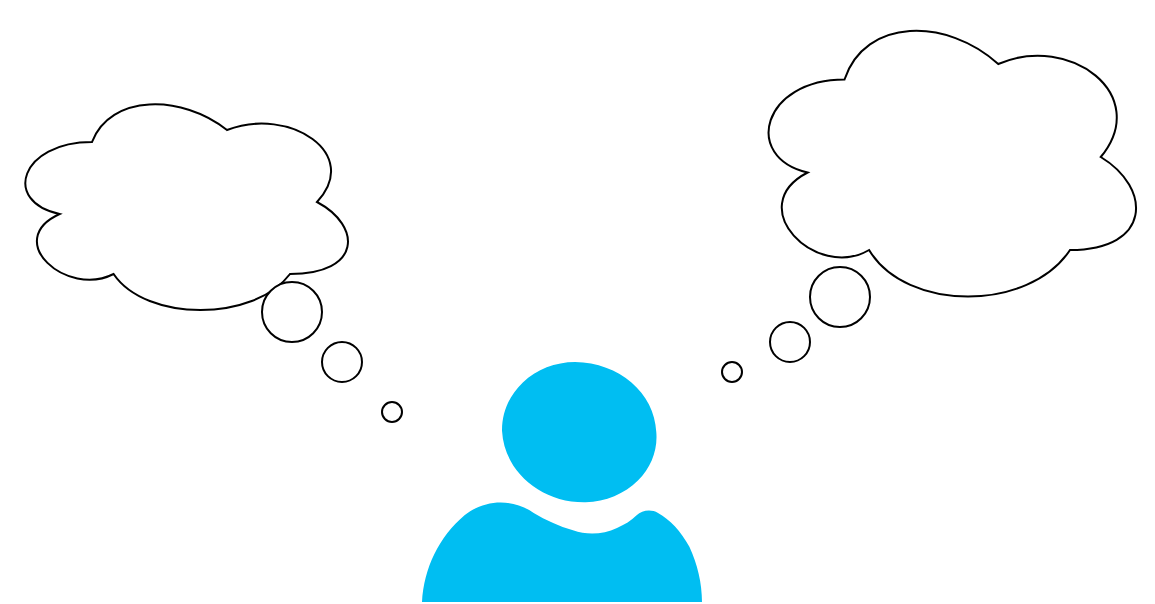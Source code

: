 <mxfile version="21.0.6" type="github">
  <diagram name="第 1 页" id="25JKxJgC249-5g_pOYzB">
    <mxGraphModel dx="1379" dy="764" grid="1" gridSize="10" guides="1" tooltips="1" connect="1" arrows="1" fold="1" page="1" pageScale="1" pageWidth="827" pageHeight="1169" math="0" shadow="0">
      <root>
        <mxCell id="0" />
        <mxCell id="1" parent="0" />
        <mxCell id="_Vt9XqKeVdo_xXOZ77zE-1" value="" style="verticalLabelPosition=bottom;html=1;verticalAlign=top;align=center;strokeColor=none;fillColor=#00BEF2;shape=mxgraph.azure.user;" vertex="1" parent="1">
          <mxGeometry x="220" y="260" width="140" height="120" as="geometry" />
        </mxCell>
        <mxCell id="_Vt9XqKeVdo_xXOZ77zE-3" value="" style="ellipse;shape=cloud;whiteSpace=wrap;html=1;" vertex="1" parent="1">
          <mxGeometry x="10" y="120" width="180" height="120" as="geometry" />
        </mxCell>
        <mxCell id="_Vt9XqKeVdo_xXOZ77zE-4" value="" style="ellipse;whiteSpace=wrap;html=1;" vertex="1" parent="1">
          <mxGeometry x="170" y="250" width="20" height="20" as="geometry" />
        </mxCell>
        <mxCell id="_Vt9XqKeVdo_xXOZ77zE-5" value="" style="ellipse;whiteSpace=wrap;html=1;" vertex="1" parent="1">
          <mxGeometry x="200" y="280" width="10" height="10" as="geometry" />
        </mxCell>
        <mxCell id="_Vt9XqKeVdo_xXOZ77zE-6" value="" style="ellipse;whiteSpace=wrap;html=1;" vertex="1" parent="1">
          <mxGeometry x="140" y="220" width="30" height="30" as="geometry" />
        </mxCell>
        <mxCell id="_Vt9XqKeVdo_xXOZ77zE-12" value="" style="shape=image;verticalLabelPosition=bottom;labelBackgroundColor=default;verticalAlign=top;aspect=fixed;imageAspect=0;image=https://cp.cw1.tw/files/md5/9d/e3/9de33a2185e416f28e95dfa889d6089d-103403.jpg;" vertex="1" parent="1">
          <mxGeometry x="46.76" y="150" width="106.48" height="60" as="geometry" />
        </mxCell>
        <mxCell id="_Vt9XqKeVdo_xXOZ77zE-15" value="" style="ellipse;whiteSpace=wrap;html=1;" vertex="1" parent="1">
          <mxGeometry x="394" y="240" width="20" height="20" as="geometry" />
        </mxCell>
        <mxCell id="_Vt9XqKeVdo_xXOZ77zE-16" value="" style="ellipse;whiteSpace=wrap;html=1;" vertex="1" parent="1">
          <mxGeometry x="370" y="260" width="10" height="10" as="geometry" />
        </mxCell>
        <mxCell id="_Vt9XqKeVdo_xXOZ77zE-20" value="" style="group" vertex="1" connectable="0" parent="1">
          <mxGeometry x="380" y="80" width="205" height="162.5" as="geometry" />
        </mxCell>
        <mxCell id="_Vt9XqKeVdo_xXOZ77zE-19" value="" style="ellipse;shape=cloud;whiteSpace=wrap;html=1;" vertex="1" parent="_Vt9XqKeVdo_xXOZ77zE-20">
          <mxGeometry width="205" height="155" as="geometry" />
        </mxCell>
        <mxCell id="_Vt9XqKeVdo_xXOZ77zE-14" value="" style="shape=image;verticalLabelPosition=bottom;labelBackgroundColor=default;verticalAlign=top;aspect=fixed;imageAspect=0;image=https://cdn-icons-png.flaticon.com/512/4283/4283783.png;" vertex="1" parent="_Vt9XqKeVdo_xXOZ77zE-20">
          <mxGeometry x="55" y="22.5" width="110" height="110" as="geometry" />
        </mxCell>
        <mxCell id="_Vt9XqKeVdo_xXOZ77zE-17" value="" style="ellipse;whiteSpace=wrap;html=1;" vertex="1" parent="_Vt9XqKeVdo_xXOZ77zE-20">
          <mxGeometry x="34" y="132.5" width="30" height="30" as="geometry" />
        </mxCell>
      </root>
    </mxGraphModel>
  </diagram>
</mxfile>
